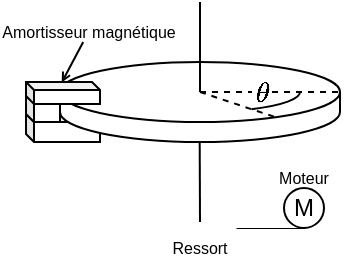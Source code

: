 <mxfile version="23.1.5" type="device">
  <diagram name="Page-1" id="2seMKqatkv6Hk6Yk6Unl">
    <mxGraphModel dx="694" dy="496" grid="1" gridSize="10" guides="1" tooltips="1" connect="1" arrows="1" fold="1" page="1" pageScale="1" pageWidth="850" pageHeight="1100" math="1" shadow="0">
      <root>
        <mxCell id="0" />
        <mxCell id="1" parent="0" />
        <mxCell id="xAzhXnt6HI_4G4j_pI5K-9" value="" style="shape=cube;whiteSpace=wrap;html=1;boundedLbl=1;backgroundOutline=1;darkOpacity=0.05;darkOpacity2=0.1;size=4;" vertex="1" parent="1">
          <mxGeometry x="153" y="426" width="37" height="14" as="geometry" />
        </mxCell>
        <mxCell id="xAzhXnt6HI_4G4j_pI5K-10" value="" style="shape=cube;whiteSpace=wrap;html=1;boundedLbl=1;backgroundOutline=1;darkOpacity=0.05;darkOpacity2=0.1;size=4;" vertex="1" parent="1">
          <mxGeometry x="153" y="410" width="17" height="20" as="geometry" />
        </mxCell>
        <mxCell id="xAzhXnt6HI_4G4j_pI5K-1" value="" style="shape=cylinder3;whiteSpace=wrap;html=1;boundedLbl=1;backgroundOutline=1;size=15;" vertex="1" parent="1">
          <mxGeometry x="170" y="400" width="140" height="40" as="geometry" />
        </mxCell>
        <mxCell id="xAzhXnt6HI_4G4j_pI5K-3" value="" style="endArrow=none;html=1;rounded=0;" edge="1" parent="1">
          <mxGeometry width="50" height="50" relative="1" as="geometry">
            <mxPoint x="240" y="370" as="sourcePoint" />
            <mxPoint x="240" y="415" as="targetPoint" />
          </mxGeometry>
        </mxCell>
        <mxCell id="xAzhXnt6HI_4G4j_pI5K-4" value="" style="endArrow=none;html=1;rounded=0;" edge="1" parent="1">
          <mxGeometry width="50" height="50" relative="1" as="geometry">
            <mxPoint x="239.85" y="440" as="sourcePoint" />
            <mxPoint x="240" y="480" as="targetPoint" />
          </mxGeometry>
        </mxCell>
        <mxCell id="xAzhXnt6HI_4G4j_pI5K-8" value="" style="shape=cube;whiteSpace=wrap;html=1;boundedLbl=1;backgroundOutline=1;darkOpacity=0.05;darkOpacity2=0.1;size=4;" vertex="1" parent="1">
          <mxGeometry x="153" y="410" width="37" height="11" as="geometry" />
        </mxCell>
        <mxCell id="xAzhXnt6HI_4G4j_pI5K-22" value="M" style="ellipse;whiteSpace=wrap;html=1;aspect=fixed;" vertex="1" parent="1">
          <mxGeometry x="282" y="463" width="20" height="20" as="geometry" />
        </mxCell>
        <mxCell id="xAzhXnt6HI_4G4j_pI5K-23" value="" style="verticalLabelPosition=bottom;verticalAlign=top;html=1;shape=mxgraph.basic.arc;startAngle=0.245;endAngle=0.414;" vertex="1" parent="1">
          <mxGeometry x="190" y="405" width="100" height="20" as="geometry" />
        </mxCell>
        <mxCell id="xAzhXnt6HI_4G4j_pI5K-27" value="" style="endArrow=none;dashed=1;html=1;rounded=0;" edge="1" parent="1">
          <mxGeometry width="50" height="50" relative="1" as="geometry">
            <mxPoint x="240" y="415" as="sourcePoint" />
            <mxPoint x="279" y="428" as="targetPoint" />
          </mxGeometry>
        </mxCell>
        <mxCell id="xAzhXnt6HI_4G4j_pI5K-28" value="" style="endArrow=none;dashed=1;html=1;rounded=0;" edge="1" parent="1">
          <mxGeometry width="50" height="50" relative="1" as="geometry">
            <mxPoint x="240" y="415" as="sourcePoint" />
            <mxPoint x="310" y="415" as="targetPoint" />
          </mxGeometry>
        </mxCell>
        <mxCell id="xAzhXnt6HI_4G4j_pI5K-29" value="$$\theta$$" style="text;html=1;align=center;verticalAlign=middle;whiteSpace=wrap;rounded=0;fillColor=default;" vertex="1" parent="1">
          <mxGeometry x="266" y="410.5" width="10" height="10" as="geometry" />
        </mxCell>
        <mxCell id="xAzhXnt6HI_4G4j_pI5K-30" value="Ressort" style="text;html=1;align=center;verticalAlign=middle;whiteSpace=wrap;rounded=0;fontSize=8;" vertex="1" parent="1">
          <mxGeometry x="200" y="485" width="80" height="16" as="geometry" />
        </mxCell>
        <mxCell id="xAzhXnt6HI_4G4j_pI5K-31" value="Moteur" style="text;html=1;align=center;verticalAlign=middle;whiteSpace=wrap;rounded=0;fontSize=8;" vertex="1" parent="1">
          <mxGeometry x="267" y="456" width="50" height="3" as="geometry" />
        </mxCell>
        <mxCell id="xAzhXnt6HI_4G4j_pI5K-32" value="Amortisseur magnétique" style="text;html=1;align=center;verticalAlign=middle;whiteSpace=wrap;rounded=0;fontSize=8;" vertex="1" parent="1">
          <mxGeometry x="140" y="380" width="88.5" height="10" as="geometry" />
        </mxCell>
        <mxCell id="xAzhXnt6HI_4G4j_pI5K-33" style="rounded=0;orthogonalLoop=1;jettySize=auto;html=1;entryX=0.483;entryY=0.021;entryDx=0;entryDy=0;entryPerimeter=0;endArrow=open;endFill=0;startSize=6;endSize=3;" edge="1" parent="1" source="xAzhXnt6HI_4G4j_pI5K-32" target="xAzhXnt6HI_4G4j_pI5K-8">
          <mxGeometry relative="1" as="geometry" />
        </mxCell>
        <mxCell id="xAzhXnt6HI_4G4j_pI5K-36" value="" style="shape=image;verticalLabelPosition=bottom;labelBackgroundColor=default;verticalAlign=top;imageAspect=0;image=https://cdn-icons-png.flaticon.com/512/9689/9689832.png;movable=1;resizable=1;rotatable=1;deletable=1;editable=1;locked=0;connectable=1;rotation=-180;" vertex="1" parent="1">
          <mxGeometry x="221.25" y="473.25" width="37.5" height="13.75" as="geometry" />
        </mxCell>
        <mxCell id="xAzhXnt6HI_4G4j_pI5K-37" value="" style="endArrow=none;html=1;rounded=0;strokeWidth=0.5;" edge="1" parent="1">
          <mxGeometry width="50" height="50" relative="1" as="geometry">
            <mxPoint x="292" y="483" as="sourcePoint" />
            <mxPoint x="258" y="483" as="targetPoint" />
          </mxGeometry>
        </mxCell>
      </root>
    </mxGraphModel>
  </diagram>
</mxfile>
